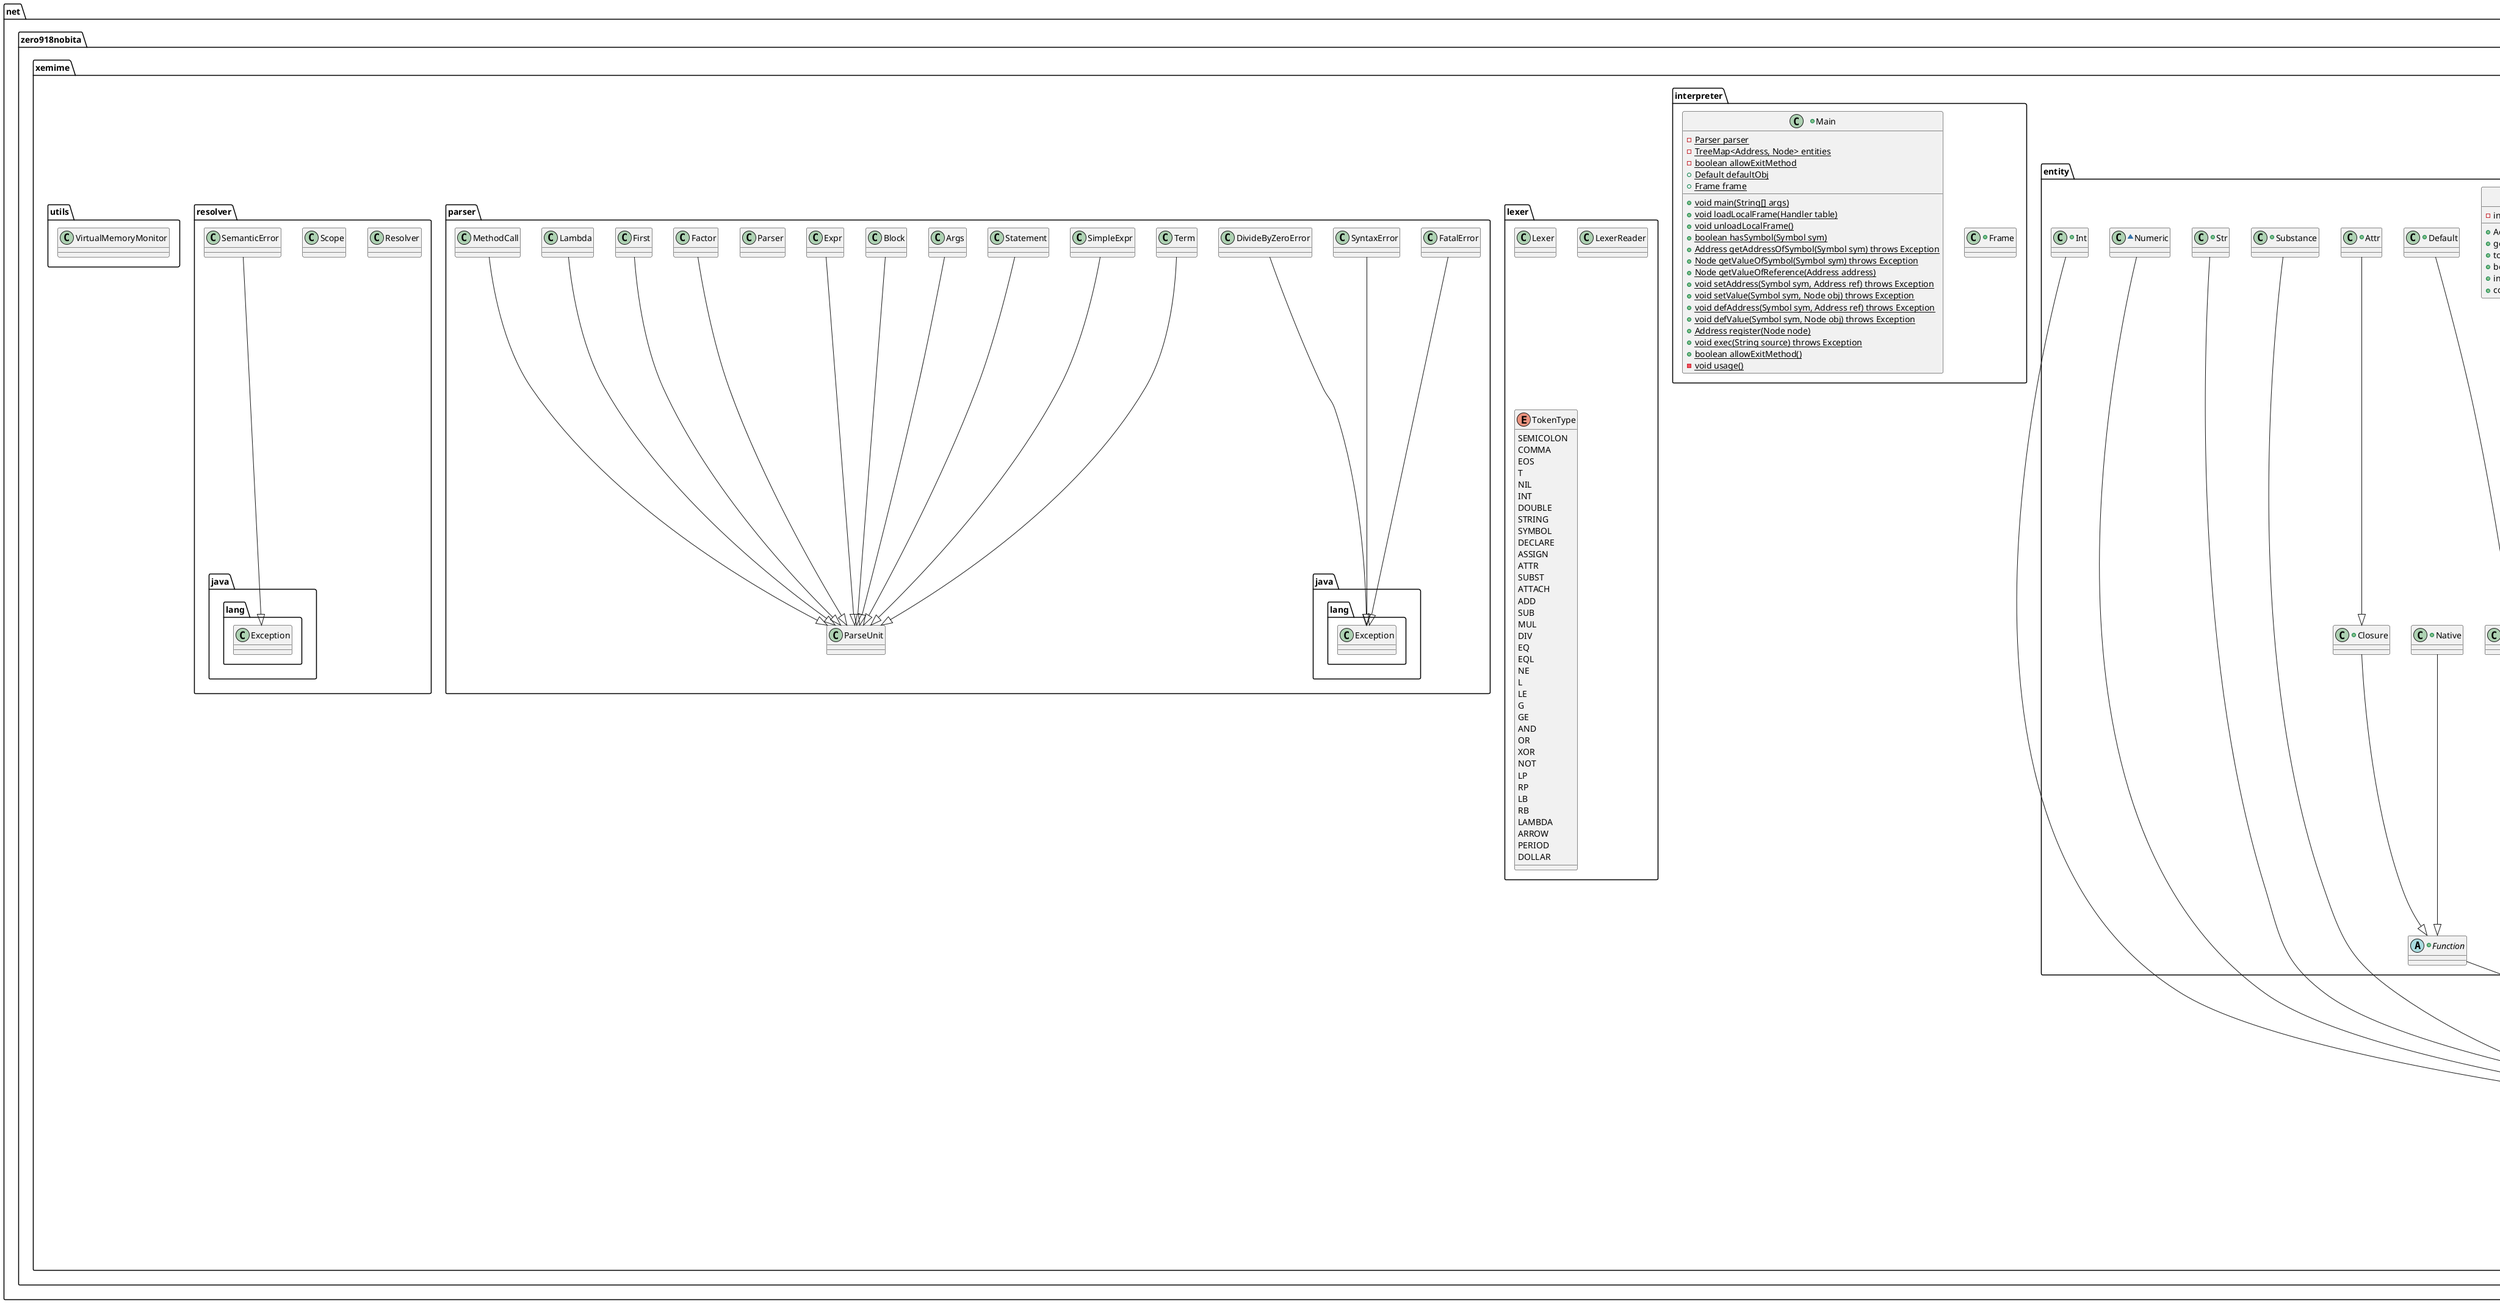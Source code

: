 @startuml{xemime.png}

package net.zero918nobita.xemime.ast {
    +class AssignNode {
        +AssignNode(int location, Symbol symbol, Node node)
        +Node run() throws Exception
    }

    AssignNode --|> ExprNode

    +class BlockNode {
        +BlockNode(int location, ArrayList<Node> list)
        +Node run() throws Exception
    }

    BlockNode --|> Node

    +class DeclareNode {
        +DeclareNode(int location, Symbol symbol, Node node)
        +Node run() throws Exception
    }

    DeclareNode --|> ExprNode

    +class DotAssignNode {
        +DotAssignNode(int location, Node object, Symbol sym, Node rhs)
        +Node run() throws Exception
    }

    DotAssignNode --|> Node

    +class DotCallNode {
        +DotCallNode(int location, Node object, Symbol sym, ArrayList<Node> list)
        +Node run() throws Exception
    }

    DotCallNode --|> Node

    +class DotExprNode {
        +DotExprNode(int location, Node object, Symbol sym)
        +Node run() throws Exception
    }

    DotExprNode --|> Node

    +class ExprNode {
        -TokenType op
        ~Node lhs
        ~Node rhs
        +ExprNode(int location, TokenType operator, Node lhs, Node rhs)
        +Node run() throws Exception
    }

    ExprNode --|> Node

    +class FuncallNode {
        -Node func
        -ArrayList<Node> list
        +FuncallNode(int location, Node node, ArrayList<Node> list) throws Exception
    }

    FuncallNode --|> Node

    +class LambdaExprNode {
        -int line
        -ArrayList<Symbol> params
        -Node body
        +LambdaExprNode(int location, ArrayList<Symbol> params, Node body)
        +Node run() throws Exception
    }

    LambdaExprNode --|> Node

    +class MinusNode {
        -Node node
        +MinusNode(int location, Node node)
        +Node run() throws Exception
    }

    MinusNode --|> Node

    +class Node {
        -int location
        +Node(int location)
        +int getLocation()
        +Node run() throws Exception
        +Node add(Node rhs) throws Exception
        +Node sub(Node rhs) throws Exception
        +Node multiply(Node rhs) throws Exception
        +Node divide(Node rhs) throws Exception
        +Bool less(int location, Node rhs) throws Exception
        +Bool le(int location, Node rhs) throws Exception
        +Bool greater(int location, Node rhs) throws Exception
        +Bool ge(int location, Node rhs) throws Exception
        +Bool and(int location, Node rhs) throws Exception
        +Bool or(int location, Node rhs) throws Exception
        +Bool xor(int location, Node rhs) throws Exception
        +Node message(int location, Symbol symbol) throws Exception
    }

    +class NotNode {
        -Node node
        +NotNode(int location, Node node)
        +Node run() throws Exception
    }

    NotNode --|> Node

    +class Symbol {
        +Symbol(int location, String name)
        +boolean equals(Object obj)
        +int hashCode()
        +String getName()
        +{static}Symbol intern(int n, String s)
    }

    Symbol --|> Node

    +class SubstanceDeclarationNode {
    }

    SubstanceDeclarationNode --|> ExprNode
}

package net.zero918nobita.xemime.entity {
    +class Address {
        -int address
        +Address(int location, int address)
        +getAddress()
        +toString()
        +boolean equals(Object obj)
        +int hashCode()
        +compareTo(Object obj)
    }

    Address --|> Node
    Address ..|> java.lang.Comparable

    +class Attr {
    }

    Attr --|> Closure

    +class Bool {

    }

    Bool --|> Node

    +class Closure {
    }

    Closure --|> Function

    +class Default {
    }

    Default --|> Handler

    +class Double {
    }

    Double --|> Node

    +abstract class Function {
    }

    Function --|> Node

    +class Handler {
    }

    Handler --|> Node

    +class Int {
    }

    Int --|> Node

    +class Native {
    }

    Native --|> Function

    ~class Numeric {
    }

    Numeric --|> Node

    +class Str {
    }

    Str --|> Node

    +class Substance {
    }

    Substance --|> Node
}

package net.zero918nobita.xemime.interpreter {
    +class Frame {
    }

    +class Main {
        -{static} Parser parser
        -{static} TreeMap<Address, Node> entities
        -{static} boolean allowExitMethod
        +{static} Default defaultObj
        +{static} Frame frame
        +{static} void main(String[] args)
        +{static} void loadLocalFrame(Handler table)
        +{static} void unloadLocalFrame()
        +{static} boolean hasSymbol(Symbol sym)
        +{static} Address getAddressOfSymbol(Symbol sym) throws Exception
        +{static} Node getValueOfSymbol(Symbol sym) throws Exception
        +{static} Node getValueOfReference(Address address)
        +{static} void setAddress(Symbol sym, Address ref) throws Exception
        +{static} void setValue(Symbol sym, Node obj) throws Exception
        +{static} void defAddress(Symbol sym, Address ref) throws Exception
        +{static} void defValue(Symbol sym, Node obj) throws Exception
        +{static} Address register(Node node)
        +{static} void exec(String source) throws Exception
        +{static} boolean allowExitMethod()
        -{static} void usage()
    }
}

package net.zero918nobita.xemime.lexer {
    class Lexer {
    }

    class LexerReader {
    }

    enum TokenType {
        SEMICOLON
        COMMA
        EOS
        T
        NIL
        INT
        DOUBLE
        STRING
        SYMBOL
        DECLARE
        ASSIGN
        ATTR
        SUBST
        ATTACH
        ADD
        SUB
        MUL
        DIV
        EQ
        EQL
        NE
        L
        LE
        G
        GE
        AND
        OR
        XOR
        NOT
        LP
        RP
        LB
        RB
        LAMBDA
        ARROW
        PERIOD
        DOLLAR
    }
}

package net.zero918nobita.xemime.parser {
    class Args {
    }

    Args --|> ParseUnit

    class Block {
    }

    Block --|> ParseUnit

    class DivideByZeroError {
    }

    DivideByZeroError --|> java.lang.Exception

    class Expr {
    }

    Expr --|> ParseUnit

    class Factor {
    }

    Factor --|> ParseUnit

    class FatalError {
    }

    FatalError --|> java.lang.Exception

    class First {
    }

    First --|> ParseUnit

    class Lambda {
    }

    Lambda --|> ParseUnit

    class MethodCall {
    }

    MethodCall --|> ParseUnit

    class Parser {
    }

    class ParseUnit {
    }

    class SimpleExpr {
    }

    SimpleExpr --|> ParseUnit

    class Statement {
    }

    Statement --|> ParseUnit

    class SyntaxError {
    }

    SyntaxError --|> java.lang.Exception

    class Term {
    }

    Term --|> ParseUnit
}

package net.zero918nobita.xemime.resolver {
    class Resolver {
    }

    class Scope {
    }

    class SemanticError {
    }

    SemanticError --|> java.lang.Exception
}

package net.zero918nobita.xemime.utils {
    class VirtualMemoryMonitor {
    }
}

package java.lang {
    interface Comparable {
    }
}

@enduml
